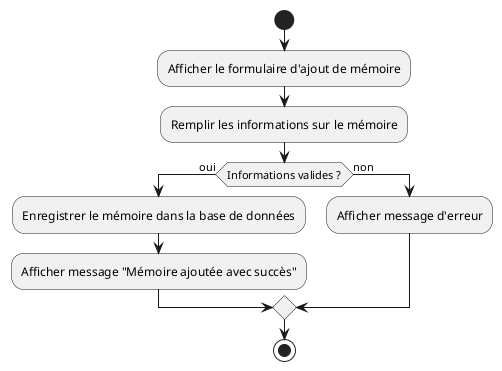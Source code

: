 @startuml AddMemoryActivity
start
:Afficher le formulaire d'ajout de mémoire;
:Remplir les informations sur le mémoire;
if (Informations valides ?) then (oui)
    :Enregistrer le mémoire dans la base de données;
    :Afficher message "Mémoire ajoutée avec succès";
else (non)
    :Afficher message d'erreur;
endif
stop
@enduml


@startuml NotificationActivity
start
:Écouter les événements de modification;
if (Modification d'un mémoire ?) then (oui)
    :Créer une notification;
    :Envoyer notification à l'utilisateur;
endif
stop
@enduml
